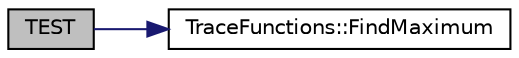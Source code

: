 digraph "TEST"
{
  edge [fontname="Helvetica",fontsize="10",labelfontname="Helvetica",labelfontsize="10"];
  node [fontname="Helvetica",fontsize="10",shape=record];
  rankdir="LR";
  Node1 [label="TEST",height=0.2,width=0.4,color="black", fillcolor="grey75", style="filled", fontcolor="black"];
  Node1 -> Node2 [color="midnightblue",fontsize="10",style="solid",fontname="Helvetica"];
  Node2 [label="TraceFunctions::FindMaximum",height=0.2,width=0.4,color="black", fillcolor="white", style="filled",URL="$d6/dd5/namespace_trace_functions.html#a1eb6d96a9adf7e29d4a64ada805e1be7",tooltip="This function finds the maximum bin and the value of the maximum bin for the provided vector..."];
}
